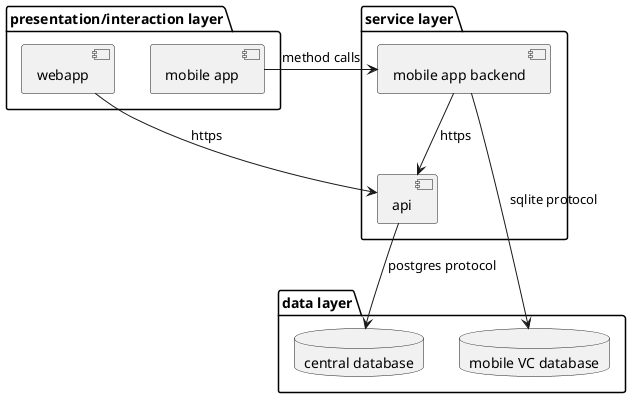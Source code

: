 @startuml layer diagram
package "presentation/interaction layer" as pil {
  [webapp] as wap
  [mobile app] as map
}

package "service layer" as sl {
  [api]
  [mobile app backend] as mab
}

package "data layer" as dl {
  database "central database" as cdb
  database "mobile VC database" as ldb
}


wap --> api : https
map -> mab : method calls
api --> cdb : postgres protocol
mab --> api : https
mab --> ldb : sqlite protocol
@enduml
